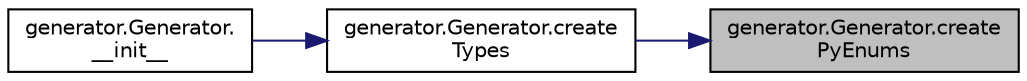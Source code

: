 digraph "generator.Generator.createPyEnums"
{
 // LATEX_PDF_SIZE
  edge [fontname="Helvetica",fontsize="10",labelfontname="Helvetica",labelfontsize="10"];
  node [fontname="Helvetica",fontsize="10",shape=record];
  rankdir="RL";
  Node1 [label="generator.Generator.create\lPyEnums",height=0.2,width=0.4,color="black", fillcolor="grey75", style="filled", fontcolor="black",tooltip=" "];
  Node1 -> Node2 [dir="back",color="midnightblue",fontsize="10",style="solid",fontname="Helvetica"];
  Node2 [label="generator.Generator.create\lTypes",height=0.2,width=0.4,color="black", fillcolor="white", style="filled",URL="$classgenerator_1_1Generator.html#afcd126a3a51069384a3bf7627401ca45",tooltip=" "];
  Node2 -> Node3 [dir="back",color="midnightblue",fontsize="10",style="solid",fontname="Helvetica"];
  Node3 [label="generator.Generator.\l__init__",height=0.2,width=0.4,color="black", fillcolor="white", style="filled",URL="$classgenerator_1_1Generator.html#a2aa8837803e7bffd62f976b077343a8d",tooltip=" "];
}
